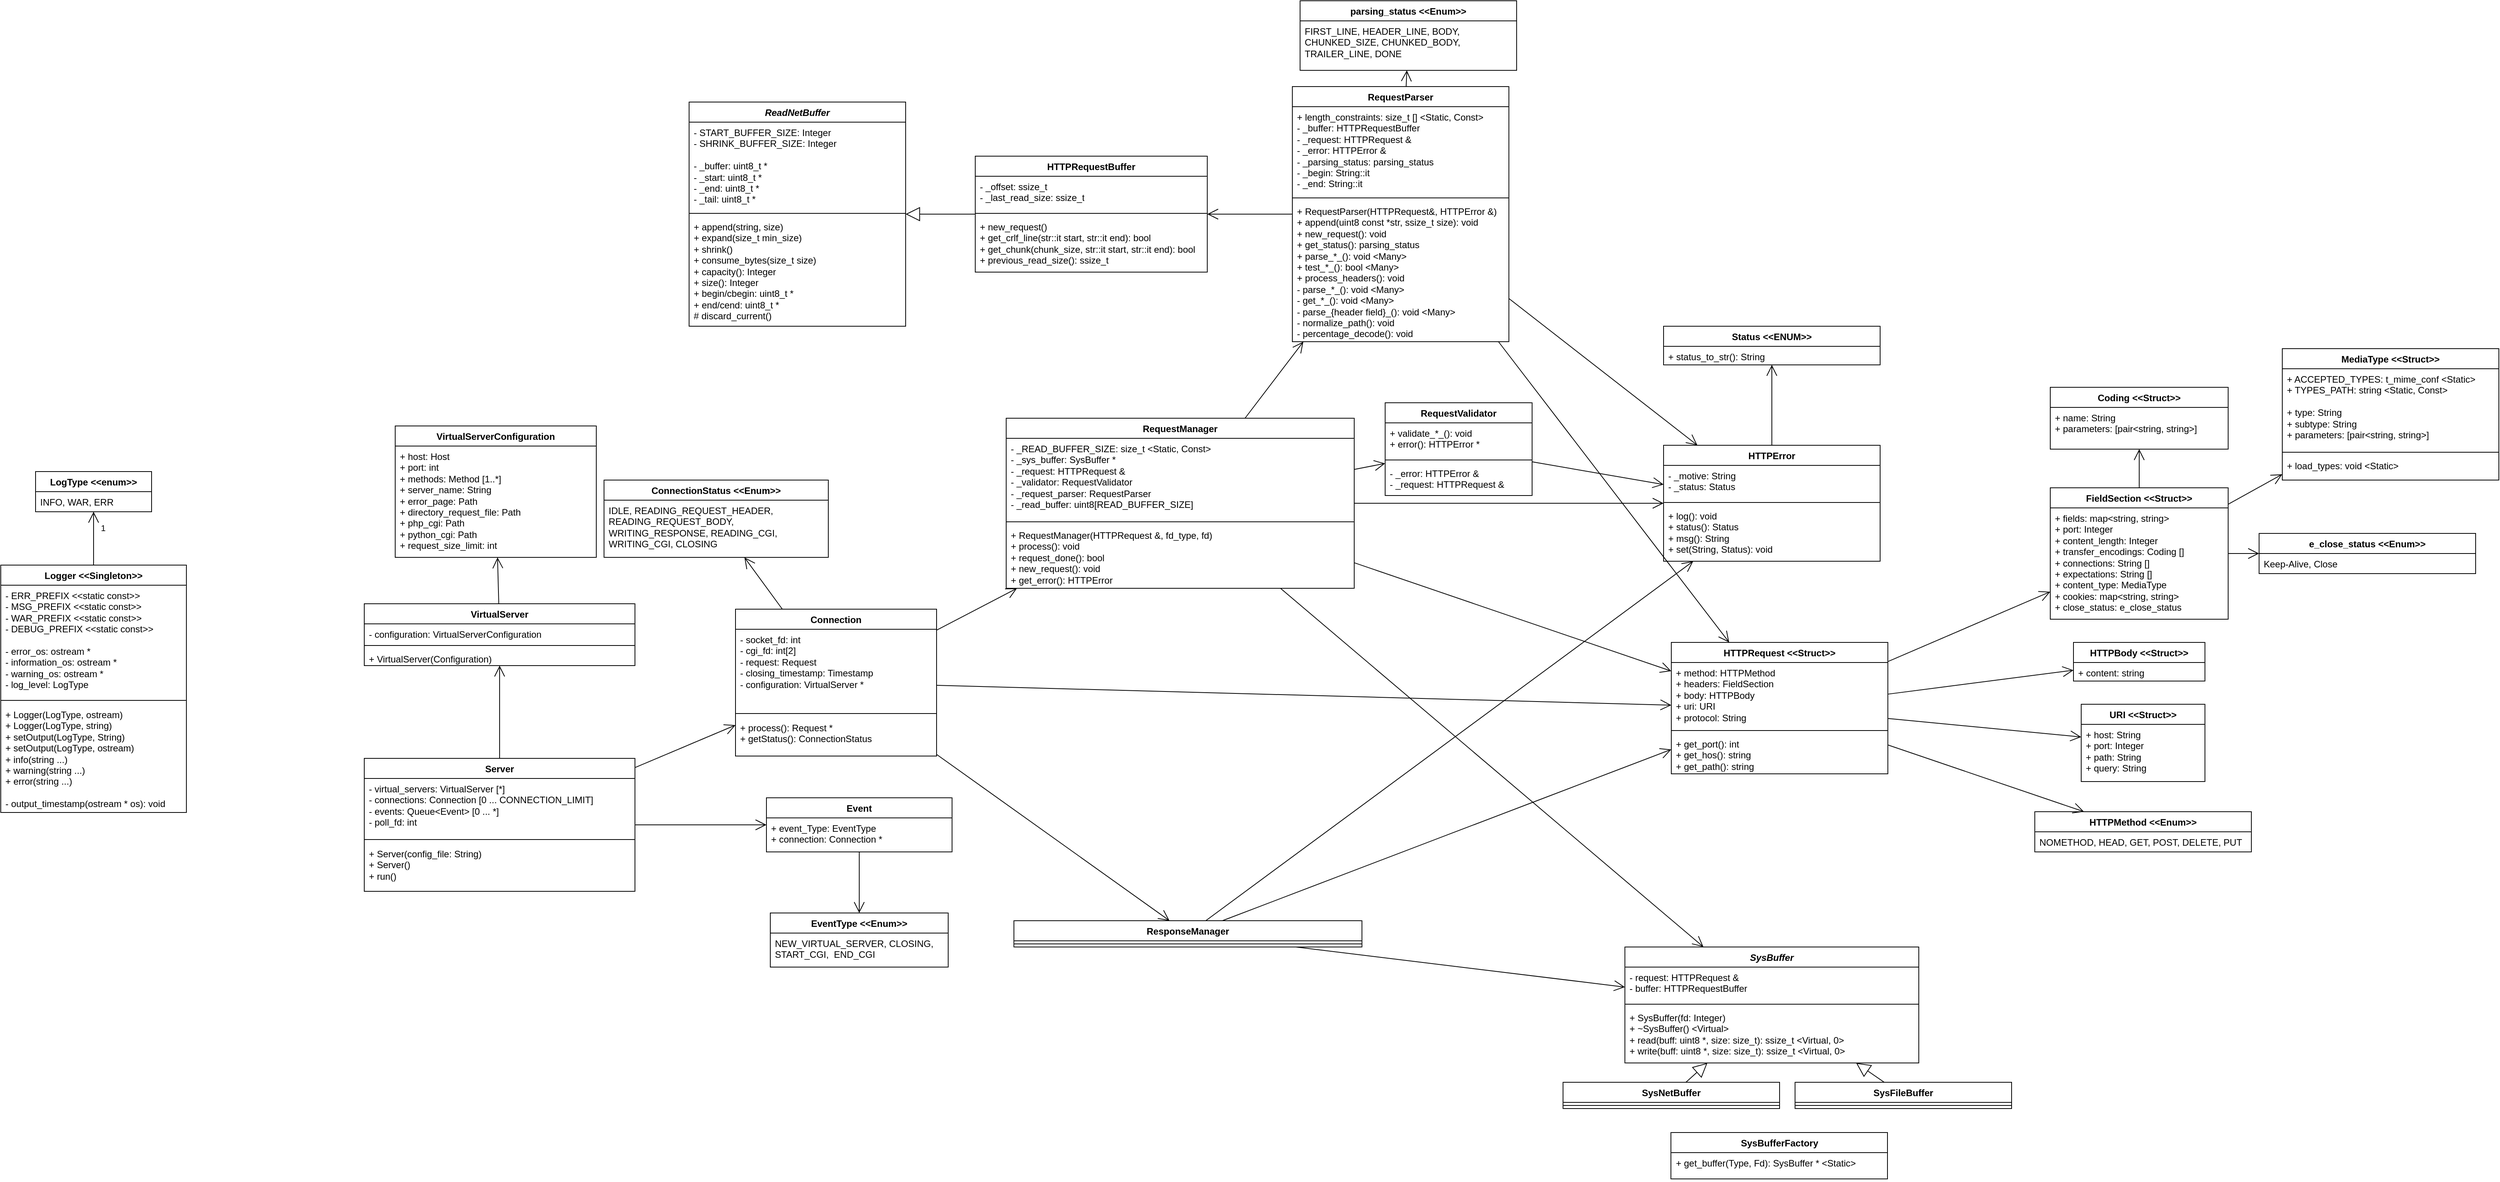 <mxfile version="27.1.4">
  <diagram name="Página-1" id="tk883FMMthcRZrW7SJB8">
    <mxGraphModel dx="3812" dy="3319" grid="1" gridSize="10" guides="1" tooltips="1" connect="1" arrows="1" fold="1" page="1" pageScale="1" pageWidth="827" pageHeight="1169" math="0" shadow="0">
      <root>
        <mxCell id="0" />
        <mxCell id="1" parent="0" />
        <mxCell id="6wgVJU0eq-c5YWtlfM_m-31" value="FieldSection &amp;lt;&amp;lt;Struct&amp;gt;&amp;gt;" style="swimlane;fontStyle=1;align=center;verticalAlign=top;childLayout=stackLayout;horizontal=1;startSize=26;horizontalStack=0;resizeParent=1;resizeParentMax=0;resizeLast=0;collapsible=1;marginBottom=0;whiteSpace=wrap;html=1;flipV=0;flipH=1;" parent="1" vertex="1">
          <mxGeometry x="2840" y="240" width="230" height="170" as="geometry" />
        </mxCell>
        <mxCell id="6wgVJU0eq-c5YWtlfM_m-32" value="&lt;div&gt;+ fields: map&amp;lt;string, string&amp;gt;&lt;/div&gt;&lt;div&gt;+ port: Integer&lt;/div&gt;&lt;div&gt;+ content_length: Integer&lt;/div&gt;&lt;div&gt;+ transfer_encodings: Coding []&lt;/div&gt;&lt;div&gt;+ connections: String []&lt;/div&gt;&lt;div&gt;+ expectations: String []&lt;/div&gt;&lt;div&gt;+ content_type: MediaType&lt;/div&gt;&lt;div&gt;+ cookies: map&amp;lt;string, string&amp;gt;&lt;/div&gt;&lt;div&gt;+ close_status: e_close_status&lt;/div&gt;" style="text;strokeColor=none;fillColor=none;align=left;verticalAlign=top;spacingLeft=4;spacingRight=4;overflow=hidden;rotatable=0;points=[[0,0.5],[1,0.5]];portConstraint=eastwest;whiteSpace=wrap;html=1;" parent="6wgVJU0eq-c5YWtlfM_m-31" vertex="1">
          <mxGeometry y="26" width="230" height="144" as="geometry" />
        </mxCell>
        <mxCell id="1a8JrGUghkv8qu4YOcdz-1" value="HTTPRequest &amp;lt;&amp;lt;Struct&amp;gt;&amp;gt;" style="swimlane;fontStyle=1;align=center;verticalAlign=top;childLayout=stackLayout;horizontal=1;startSize=26;horizontalStack=0;resizeParent=1;resizeParentMax=0;resizeLast=0;collapsible=1;marginBottom=0;whiteSpace=wrap;html=1;flipV=0;flipH=1;" parent="1" vertex="1">
          <mxGeometry x="2350" y="440" width="280" height="170" as="geometry" />
        </mxCell>
        <mxCell id="1a8JrGUghkv8qu4YOcdz-2" value="&lt;div&gt;+ method: HTTPMethod&lt;/div&gt;&lt;div&gt;+ headers: FieldSection&lt;/div&gt;&lt;div&gt;+ body: HTTPBody&lt;/div&gt;&lt;div&gt;+ uri: URI&lt;/div&gt;&lt;div&gt;+ protocol: String&lt;/div&gt;" style="text;strokeColor=none;fillColor=none;align=left;verticalAlign=top;spacingLeft=4;spacingRight=4;overflow=hidden;rotatable=0;points=[[0,0.5],[1,0.5]];portConstraint=eastwest;whiteSpace=wrap;html=1;" parent="1a8JrGUghkv8qu4YOcdz-1" vertex="1">
          <mxGeometry y="26" width="280" height="84" as="geometry" />
        </mxCell>
        <mxCell id="1a8JrGUghkv8qu4YOcdz-3" value="" style="line;strokeWidth=1;fillColor=none;align=left;verticalAlign=middle;spacingTop=-1;spacingLeft=3;spacingRight=3;rotatable=0;labelPosition=right;points=[];portConstraint=eastwest;strokeColor=inherit;" parent="1a8JrGUghkv8qu4YOcdz-1" vertex="1">
          <mxGeometry y="110" width="280" height="8" as="geometry" />
        </mxCell>
        <mxCell id="1a8JrGUghkv8qu4YOcdz-4" value="&lt;div&gt;+ get_port(): int&lt;/div&gt;&lt;div&gt;+ get_hos(): string&lt;/div&gt;&lt;div&gt;+ get_path(): string&lt;/div&gt;" style="text;strokeColor=none;fillColor=none;align=left;verticalAlign=top;spacingLeft=4;spacingRight=4;overflow=hidden;rotatable=0;points=[[0,0.5],[1,0.5]];portConstraint=eastwest;whiteSpace=wrap;html=1;" parent="1a8JrGUghkv8qu4YOcdz-1" vertex="1">
          <mxGeometry y="118" width="280" height="52" as="geometry" />
        </mxCell>
        <mxCell id="1a8JrGUghkv8qu4YOcdz-15" value="HTTPMethod &amp;lt;&amp;lt;Enum&amp;gt;&amp;gt;" style="swimlane;fontStyle=1;align=center;verticalAlign=top;childLayout=stackLayout;horizontal=1;startSize=26;horizontalStack=0;resizeParent=1;resizeParentMax=0;resizeLast=0;collapsible=1;marginBottom=0;whiteSpace=wrap;html=1;flipV=0;flipH=1;" parent="1" vertex="1">
          <mxGeometry x="2820" y="659" width="280" height="52" as="geometry" />
        </mxCell>
        <mxCell id="1a8JrGUghkv8qu4YOcdz-16" value="NOMETHOD, HEAD, GET, POST, DELETE, PUT" style="text;strokeColor=none;fillColor=none;align=left;verticalAlign=top;spacingLeft=4;spacingRight=4;overflow=hidden;rotatable=0;points=[[0,0.5],[1,0.5]];portConstraint=eastwest;whiteSpace=wrap;html=1;" parent="1a8JrGUghkv8qu4YOcdz-15" vertex="1">
          <mxGeometry y="26" width="280" height="26" as="geometry" />
        </mxCell>
        <mxCell id="1a8JrGUghkv8qu4YOcdz-20" value="URI &amp;lt;&amp;lt;Struct&amp;gt;&amp;gt;" style="swimlane;fontStyle=1;align=center;verticalAlign=top;childLayout=stackLayout;horizontal=1;startSize=26;horizontalStack=0;resizeParent=1;resizeParentMax=0;resizeLast=0;collapsible=1;marginBottom=0;whiteSpace=wrap;html=1;flipV=0;flipH=1;" parent="1" vertex="1">
          <mxGeometry x="2880" y="520" width="160" height="100" as="geometry" />
        </mxCell>
        <mxCell id="1a8JrGUghkv8qu4YOcdz-21" value="&lt;div&gt;+ host: String&lt;/div&gt;&lt;div&gt;+ port: Integer&lt;/div&gt;&lt;div&gt;+ path: String&lt;/div&gt;&lt;div&gt;+ query: String&lt;/div&gt;&lt;div&gt;&lt;br&gt;&lt;/div&gt;" style="text;strokeColor=none;fillColor=none;align=left;verticalAlign=top;spacingLeft=4;spacingRight=4;overflow=hidden;rotatable=0;points=[[0,0.5],[1,0.5]];portConstraint=eastwest;whiteSpace=wrap;html=1;" parent="1a8JrGUghkv8qu4YOcdz-20" vertex="1">
          <mxGeometry y="26" width="160" height="74" as="geometry" />
        </mxCell>
        <mxCell id="FcTIGHXHcNx-jRWacmQ_-8" value="HTTPBody &amp;lt;&amp;lt;Struct&amp;gt;&amp;gt;" style="swimlane;fontStyle=1;align=center;verticalAlign=top;childLayout=stackLayout;horizontal=1;startSize=26;horizontalStack=0;resizeParent=1;resizeParentMax=0;resizeLast=0;collapsible=1;marginBottom=0;whiteSpace=wrap;html=1;flipV=0;flipH=1;" parent="1" vertex="1">
          <mxGeometry x="2870" y="440" width="170" height="50" as="geometry" />
        </mxCell>
        <mxCell id="FcTIGHXHcNx-jRWacmQ_-9" value="+ content: string" style="text;strokeColor=none;fillColor=none;align=left;verticalAlign=top;spacingLeft=4;spacingRight=4;overflow=hidden;rotatable=0;points=[[0,0.5],[1,0.5]];portConstraint=eastwest;whiteSpace=wrap;html=1;" parent="FcTIGHXHcNx-jRWacmQ_-8" vertex="1">
          <mxGeometry y="26" width="170" height="24" as="geometry" />
        </mxCell>
        <mxCell id="FlUNBvBTZBMKE0Q8Y5GF-43" value="e_close_status &amp;lt;&amp;lt;Enum&amp;gt;&amp;gt;" style="swimlane;fontStyle=1;align=center;verticalAlign=top;childLayout=stackLayout;horizontal=1;startSize=26;horizontalStack=0;resizeParent=1;resizeParentMax=0;resizeLast=0;collapsible=1;marginBottom=0;whiteSpace=wrap;html=1;flipV=0;flipH=1;" vertex="1" parent="1">
          <mxGeometry x="3110" y="299" width="280" height="52" as="geometry" />
        </mxCell>
        <mxCell id="FlUNBvBTZBMKE0Q8Y5GF-44" value="Keep-Alive, Close" style="text;strokeColor=none;fillColor=none;align=left;verticalAlign=top;spacingLeft=4;spacingRight=4;overflow=hidden;rotatable=0;points=[[0,0.5],[1,0.5]];portConstraint=eastwest;whiteSpace=wrap;html=1;" vertex="1" parent="FlUNBvBTZBMKE0Q8Y5GF-43">
          <mxGeometry y="26" width="280" height="26" as="geometry" />
        </mxCell>
        <mxCell id="FlUNBvBTZBMKE0Q8Y5GF-46" value="Coding &amp;lt;&amp;lt;Struct&amp;gt;&amp;gt;" style="swimlane;fontStyle=1;align=center;verticalAlign=top;childLayout=stackLayout;horizontal=1;startSize=26;horizontalStack=0;resizeParent=1;resizeParentMax=0;resizeLast=0;collapsible=1;marginBottom=0;whiteSpace=wrap;html=1;flipV=0;flipH=1;" vertex="1" parent="1">
          <mxGeometry x="2840" y="110" width="230" height="80" as="geometry" />
        </mxCell>
        <mxCell id="FlUNBvBTZBMKE0Q8Y5GF-47" value="&lt;div&gt;+ name: String&lt;/div&gt;&lt;div&gt;+ parameters: [pair&amp;lt;string, string&amp;gt;]&lt;/div&gt;" style="text;strokeColor=none;fillColor=none;align=left;verticalAlign=top;spacingLeft=4;spacingRight=4;overflow=hidden;rotatable=0;points=[[0,0.5],[1,0.5]];portConstraint=eastwest;whiteSpace=wrap;html=1;" vertex="1" parent="FlUNBvBTZBMKE0Q8Y5GF-46">
          <mxGeometry y="26" width="230" height="54" as="geometry" />
        </mxCell>
        <mxCell id="6wgVJU0eq-c5YWtlfM_m-1" value="Logger &amp;lt;&amp;lt;Singleton&amp;gt;&amp;gt;&lt;div&gt;&amp;nbsp;&lt;/div&gt;" style="swimlane;fontStyle=1;align=center;verticalAlign=top;childLayout=stackLayout;horizontal=1;startSize=26;horizontalStack=0;resizeParent=1;resizeParentMax=0;resizeLast=0;collapsible=1;marginBottom=0;whiteSpace=wrap;html=1;" parent="1" vertex="1">
          <mxGeometry x="190" y="340" width="240" height="320" as="geometry" />
        </mxCell>
        <mxCell id="6wgVJU0eq-c5YWtlfM_m-2" value="&lt;div&gt;- ERR_PREFIX &amp;lt;&amp;lt;static const&amp;gt;&amp;gt;&lt;/div&gt;&lt;div&gt;- MSG_PREFIX &amp;lt;&amp;lt;static const&amp;gt;&amp;gt;&lt;/div&gt;&lt;div&gt;- WAR_PREFIX &amp;lt;&amp;lt;static const&amp;gt;&amp;gt;&lt;/div&gt;&lt;div&gt;- DEBUG_PREFIX &amp;lt;&amp;lt;static const&amp;gt;&amp;gt;&lt;/div&gt;&lt;div&gt;&lt;br&gt;&lt;/div&gt;&lt;div&gt;- error_os: ostream *&lt;/div&gt;&lt;div&gt;- information_os: ostream *&lt;/div&gt;&lt;div&gt;-  warning_os: ostream *&lt;/div&gt;&lt;div&gt;- log_level: LogType&lt;/div&gt;" style="text;strokeColor=none;fillColor=none;align=left;verticalAlign=top;spacingLeft=4;spacingRight=4;overflow=hidden;rotatable=0;points=[[0,0.5],[1,0.5]];portConstraint=eastwest;whiteSpace=wrap;html=1;" parent="6wgVJU0eq-c5YWtlfM_m-1" vertex="1">
          <mxGeometry y="26" width="240" height="144" as="geometry" />
        </mxCell>
        <mxCell id="6wgVJU0eq-c5YWtlfM_m-3" value="" style="line;strokeWidth=1;fillColor=none;align=left;verticalAlign=middle;spacingTop=-1;spacingLeft=3;spacingRight=3;rotatable=0;labelPosition=right;points=[];portConstraint=eastwest;strokeColor=inherit;" parent="6wgVJU0eq-c5YWtlfM_m-1" vertex="1">
          <mxGeometry y="170" width="240" height="10" as="geometry" />
        </mxCell>
        <mxCell id="6wgVJU0eq-c5YWtlfM_m-4" value="&lt;div&gt;&lt;span style=&quot;background-color: transparent; color: light-dark(rgb(0, 0, 0), rgb(255, 255, 255));&quot;&gt;+ Logger(LogType, ostream)&lt;/span&gt;&lt;/div&gt;&lt;div&gt;+ Logger(LogType, string)&lt;/div&gt;&lt;div&gt;+ setOutput(LogType, String)&lt;/div&gt;&lt;div&gt;+ setOutput(LogType, ostream)&lt;/div&gt;&lt;div&gt;+ info(string ...)&lt;/div&gt;&lt;div&gt;&lt;div&gt;+ warning(string ...)&lt;/div&gt;&lt;/div&gt;&lt;div&gt;&lt;div&gt;+ error(string ...)&lt;/div&gt;&lt;/div&gt;&lt;div&gt;&lt;br&gt;&lt;/div&gt;&lt;div&gt;- output_timestamp(ostream * os): void&lt;/div&gt;" style="text;strokeColor=none;fillColor=none;align=left;verticalAlign=top;spacingLeft=4;spacingRight=4;overflow=hidden;rotatable=0;points=[[0,0.5],[1,0.5]];portConstraint=eastwest;whiteSpace=wrap;html=1;" parent="6wgVJU0eq-c5YWtlfM_m-1" vertex="1">
          <mxGeometry y="180" width="240" height="140" as="geometry" />
        </mxCell>
        <mxCell id="6wgVJU0eq-c5YWtlfM_m-7" value="LogType &amp;lt;&amp;lt;enum&amp;gt;&amp;gt;" style="swimlane;fontStyle=1;align=center;verticalAlign=top;childLayout=stackLayout;horizontal=1;startSize=26;horizontalStack=0;resizeParent=1;resizeParentMax=0;resizeLast=0;collapsible=1;marginBottom=0;whiteSpace=wrap;html=1;" parent="1" vertex="1">
          <mxGeometry x="235" y="219" width="150" height="52" as="geometry" />
        </mxCell>
        <mxCell id="6wgVJU0eq-c5YWtlfM_m-8" value="INFO, WAR, ERR" style="text;strokeColor=none;fillColor=none;align=left;verticalAlign=top;spacingLeft=4;spacingRight=4;overflow=hidden;rotatable=0;points=[[0,0.5],[1,0.5]];portConstraint=eastwest;whiteSpace=wrap;html=1;" parent="6wgVJU0eq-c5YWtlfM_m-7" vertex="1">
          <mxGeometry y="26" width="150" height="26" as="geometry" />
        </mxCell>
        <mxCell id="6wgVJU0eq-c5YWtlfM_m-13" value="" style="endArrow=open;endFill=1;endSize=12;html=1;rounded=0;" parent="1" source="6wgVJU0eq-c5YWtlfM_m-1" target="6wgVJU0eq-c5YWtlfM_m-7" edge="1">
          <mxGeometry width="160" relative="1" as="geometry">
            <mxPoint x="243" y="350" as="sourcePoint" />
            <mxPoint x="206" y="262" as="targetPoint" />
          </mxGeometry>
        </mxCell>
        <mxCell id="6wgVJU0eq-c5YWtlfM_m-14" value="1" style="edgeLabel;html=1;align=center;verticalAlign=middle;resizable=0;points=[];" parent="6wgVJU0eq-c5YWtlfM_m-13" vertex="1" connectable="0">
          <mxGeometry x="0.416" y="2" relative="1" as="geometry">
            <mxPoint x="14" y="1" as="offset" />
          </mxGeometry>
        </mxCell>
        <mxCell id="6wgVJU0eq-c5YWtlfM_m-15" value="" style="endArrow=open;endFill=1;endSize=12;html=1;rounded=0;" parent="1" source="6wgVJU0eq-c5YWtlfM_m-17" target="I9XYT82SZLcXuWSCUwmC-47" edge="1">
          <mxGeometry width="160" relative="1" as="geometry">
            <mxPoint x="742" y="480" as="sourcePoint" />
            <mxPoint x="839.571" y="274" as="targetPoint" />
          </mxGeometry>
        </mxCell>
        <mxCell id="6wgVJU0eq-c5YWtlfM_m-17" value="VirtualServer" style="swimlane;fontStyle=1;align=center;verticalAlign=top;childLayout=stackLayout;horizontal=1;startSize=26;horizontalStack=0;resizeParent=1;resizeParentMax=0;resizeLast=0;collapsible=1;marginBottom=0;whiteSpace=wrap;html=1;" parent="1" vertex="1">
          <mxGeometry x="660" y="390" width="350" height="80" as="geometry" />
        </mxCell>
        <mxCell id="6wgVJU0eq-c5YWtlfM_m-18" value="&lt;div&gt;- configuration: VirtualServerConfiguration&lt;/div&gt;&lt;div&gt;&lt;br&gt;&lt;/div&gt;" style="text;strokeColor=none;fillColor=none;align=left;verticalAlign=top;spacingLeft=4;spacingRight=4;overflow=hidden;rotatable=0;points=[[0,0.5],[1,0.5]];portConstraint=eastwest;whiteSpace=wrap;html=1;" parent="6wgVJU0eq-c5YWtlfM_m-17" vertex="1">
          <mxGeometry y="26" width="350" height="24" as="geometry" />
        </mxCell>
        <mxCell id="6wgVJU0eq-c5YWtlfM_m-19" value="" style="line;strokeWidth=1;fillColor=none;align=left;verticalAlign=middle;spacingTop=-1;spacingLeft=3;spacingRight=3;rotatable=0;labelPosition=right;points=[];portConstraint=eastwest;strokeColor=inherit;" parent="6wgVJU0eq-c5YWtlfM_m-17" vertex="1">
          <mxGeometry y="50" width="350" height="8" as="geometry" />
        </mxCell>
        <mxCell id="6wgVJU0eq-c5YWtlfM_m-20" value="+ VirtualServer(Configuration)&lt;div&gt;&lt;br&gt;&lt;/div&gt;" style="text;strokeColor=none;fillColor=none;align=left;verticalAlign=top;spacingLeft=4;spacingRight=4;overflow=hidden;rotatable=0;points=[[0,0.5],[1,0.5]];portConstraint=eastwest;whiteSpace=wrap;html=1;" parent="6wgVJU0eq-c5YWtlfM_m-17" vertex="1">
          <mxGeometry y="58" width="350" height="22" as="geometry" />
        </mxCell>
        <mxCell id="I9XYT82SZLcXuWSCUwmC-6" value="Connection" style="swimlane;fontStyle=1;align=center;verticalAlign=top;childLayout=stackLayout;horizontal=1;startSize=26;horizontalStack=0;resizeParent=1;resizeParentMax=0;resizeLast=0;collapsible=1;marginBottom=0;whiteSpace=wrap;html=1;" parent="1" vertex="1">
          <mxGeometry x="1140" y="397" width="260" height="190" as="geometry" />
        </mxCell>
        <mxCell id="I9XYT82SZLcXuWSCUwmC-7" value="- socket_fd: int&lt;div&gt;- cgi_fd: int[2]&lt;br&gt;&lt;div&gt;- request: Request&lt;br&gt;&lt;div&gt;&lt;span style=&quot;background-color: transparent; color: light-dark(rgb(0, 0, 0), rgb(255, 255, 255));&quot;&gt;- closing_timestamp: Timestamp&lt;/span&gt;&lt;/div&gt;&lt;/div&gt;&lt;div&gt;- configuration: VirtualServer *&lt;/div&gt;&lt;/div&gt;" style="text;strokeColor=none;fillColor=none;align=left;verticalAlign=top;spacingLeft=4;spacingRight=4;overflow=hidden;rotatable=0;points=[[0,0.5],[1,0.5]];portConstraint=eastwest;whiteSpace=wrap;html=1;" parent="I9XYT82SZLcXuWSCUwmC-6" vertex="1">
          <mxGeometry y="26" width="260" height="104" as="geometry" />
        </mxCell>
        <mxCell id="I9XYT82SZLcXuWSCUwmC-8" value="" style="line;strokeWidth=1;fillColor=none;align=left;verticalAlign=middle;spacingTop=-1;spacingLeft=3;spacingRight=3;rotatable=0;labelPosition=right;points=[];portConstraint=eastwest;strokeColor=inherit;" parent="I9XYT82SZLcXuWSCUwmC-6" vertex="1">
          <mxGeometry y="130" width="260" height="10" as="geometry" />
        </mxCell>
        <mxCell id="I9XYT82SZLcXuWSCUwmC-9" value="+ process(): Request *&lt;div&gt;+ getStatus(): ConnectionStatus&lt;/div&gt;" style="text;strokeColor=none;fillColor=none;align=left;verticalAlign=top;spacingLeft=4;spacingRight=4;overflow=hidden;rotatable=0;points=[[0,0.5],[1,0.5]];portConstraint=eastwest;whiteSpace=wrap;html=1;" parent="I9XYT82SZLcXuWSCUwmC-6" vertex="1">
          <mxGeometry y="140" width="260" height="50" as="geometry" />
        </mxCell>
        <mxCell id="I9XYT82SZLcXuWSCUwmC-10" value="ConnectionStatus &amp;lt;&amp;lt;Enum&amp;gt;&amp;gt;" style="swimlane;fontStyle=1;align=center;verticalAlign=top;childLayout=stackLayout;horizontal=1;startSize=26;horizontalStack=0;resizeParent=1;resizeParentMax=0;resizeLast=0;collapsible=1;marginBottom=0;whiteSpace=wrap;html=1;" parent="1" vertex="1">
          <mxGeometry x="970" y="230" width="290" height="100" as="geometry" />
        </mxCell>
        <mxCell id="I9XYT82SZLcXuWSCUwmC-11" value="IDLE, READING_REQUEST_HEADER, READING_REQUEST_BODY,&amp;nbsp; WRITING_RESPONSE, READING_CGI, WRITING_CGI, CLOSING" style="text;strokeColor=none;fillColor=none;align=left;verticalAlign=top;spacingLeft=4;spacingRight=4;overflow=hidden;rotatable=0;points=[[0,0.5],[1,0.5]];portConstraint=eastwest;whiteSpace=wrap;html=1;" parent="I9XYT82SZLcXuWSCUwmC-10" vertex="1">
          <mxGeometry y="26" width="290" height="74" as="geometry" />
        </mxCell>
        <mxCell id="I9XYT82SZLcXuWSCUwmC-14" value="" style="endArrow=open;endFill=1;endSize=12;html=1;rounded=0;" parent="1" source="I9XYT82SZLcXuWSCUwmC-6" target="I9XYT82SZLcXuWSCUwmC-10" edge="1">
          <mxGeometry width="160" relative="1" as="geometry">
            <mxPoint x="889" y="382" as="sourcePoint" />
            <mxPoint x="930" y="180" as="targetPoint" />
          </mxGeometry>
        </mxCell>
        <mxCell id="I9XYT82SZLcXuWSCUwmC-15" value="" style="endArrow=open;endFill=1;endSize=12;html=1;rounded=0;" parent="1" source="I9XYT82SZLcXuWSCUwmC-40" target="I9XYT82SZLcXuWSCUwmC-6" edge="1">
          <mxGeometry width="160" relative="1" as="geometry">
            <mxPoint x="870" y="412" as="sourcePoint" />
            <mxPoint x="911" y="210" as="targetPoint" />
          </mxGeometry>
        </mxCell>
        <mxCell id="I9XYT82SZLcXuWSCUwmC-18" value="Event" style="swimlane;fontStyle=1;align=center;verticalAlign=top;childLayout=stackLayout;horizontal=1;startSize=26;horizontalStack=0;resizeParent=1;resizeParentMax=0;resizeLast=0;collapsible=1;marginBottom=0;whiteSpace=wrap;html=1;" parent="1" vertex="1">
          <mxGeometry x="1180" y="641" width="240" height="70" as="geometry" />
        </mxCell>
        <mxCell id="I9XYT82SZLcXuWSCUwmC-19" value="+ event_Type: EventType&lt;div&gt;&lt;span style=&quot;background-color: transparent; color: light-dark(rgb(0, 0, 0), rgb(255, 255, 255));&quot;&gt;+ connection: Connection *&lt;/span&gt;&lt;/div&gt;&lt;div&gt;&lt;br&gt;&lt;/div&gt;" style="text;strokeColor=none;fillColor=none;align=left;verticalAlign=top;spacingLeft=4;spacingRight=4;overflow=hidden;rotatable=0;points=[[0,0.5],[1,0.5]];portConstraint=eastwest;whiteSpace=wrap;html=1;" parent="I9XYT82SZLcXuWSCUwmC-18" vertex="1">
          <mxGeometry y="26" width="240" height="44" as="geometry" />
        </mxCell>
        <mxCell id="I9XYT82SZLcXuWSCUwmC-22" value="EventType &amp;lt;&amp;lt;Enum&amp;gt;&amp;gt;" style="swimlane;fontStyle=1;align=center;verticalAlign=top;childLayout=stackLayout;horizontal=1;startSize=26;horizontalStack=0;resizeParent=1;resizeParentMax=0;resizeLast=0;collapsible=1;marginBottom=0;whiteSpace=wrap;html=1;" parent="1" vertex="1">
          <mxGeometry x="1185" y="790" width="230" height="70" as="geometry" />
        </mxCell>
        <mxCell id="I9XYT82SZLcXuWSCUwmC-23" value="NEW_VIRTUAL_SERVER, CLOSING, START_CGI,&amp;nbsp; END_CGI" style="text;strokeColor=none;fillColor=none;align=left;verticalAlign=top;spacingLeft=4;spacingRight=4;overflow=hidden;rotatable=0;points=[[0,0.5],[1,0.5]];portConstraint=eastwest;whiteSpace=wrap;html=1;" parent="I9XYT82SZLcXuWSCUwmC-22" vertex="1">
          <mxGeometry y="26" width="230" height="44" as="geometry" />
        </mxCell>
        <mxCell id="I9XYT82SZLcXuWSCUwmC-27" value="" style="endArrow=open;endFill=1;endSize=12;html=1;rounded=0;" parent="1" source="I9XYT82SZLcXuWSCUwmC-40" target="I9XYT82SZLcXuWSCUwmC-18" edge="1">
          <mxGeometry width="160" relative="1" as="geometry">
            <mxPoint x="936" y="400" as="sourcePoint" />
            <mxPoint x="1046" y="316" as="targetPoint" />
          </mxGeometry>
        </mxCell>
        <mxCell id="I9XYT82SZLcXuWSCUwmC-28" value="" style="endArrow=open;endFill=1;endSize=12;html=1;rounded=0;" parent="1" source="I9XYT82SZLcXuWSCUwmC-18" target="I9XYT82SZLcXuWSCUwmC-22" edge="1">
          <mxGeometry width="160" relative="1" as="geometry">
            <mxPoint x="1190" y="660" as="sourcePoint" />
            <mxPoint x="1260" y="670" as="targetPoint" />
          </mxGeometry>
        </mxCell>
        <mxCell id="I9XYT82SZLcXuWSCUwmC-40" value="Server" style="swimlane;fontStyle=1;align=center;verticalAlign=top;childLayout=stackLayout;horizontal=1;startSize=26;horizontalStack=0;resizeParent=1;resizeParentMax=0;resizeLast=0;collapsible=1;marginBottom=0;whiteSpace=wrap;html=1;" parent="1" vertex="1">
          <mxGeometry x="660" y="590" width="350" height="172" as="geometry" />
        </mxCell>
        <mxCell id="I9XYT82SZLcXuWSCUwmC-41" value="- virtual_servers: VirtualServer [*]&lt;div&gt;- connections: Connection [0 ... CONNECTION_LIMIT]&lt;/div&gt;&lt;div&gt;&lt;div&gt;&lt;div&gt;&lt;span style=&quot;background-color: transparent; color: light-dark(rgb(0, 0, 0), rgb(255, 255, 255));&quot;&gt;- events: Queue&amp;lt;Event&amp;gt; [0 ... *]&lt;/span&gt;&lt;/div&gt;&lt;/div&gt;&lt;div&gt;&lt;span style=&quot;background-color: transparent; color: light-dark(rgb(0, 0, 0), rgb(255, 255, 255));&quot;&gt;- poll_fd: int&lt;/span&gt;&lt;/div&gt;&lt;/div&gt;" style="text;strokeColor=none;fillColor=none;align=left;verticalAlign=top;spacingLeft=4;spacingRight=4;overflow=hidden;rotatable=0;points=[[0,0.5],[1,0.5]];portConstraint=eastwest;whiteSpace=wrap;html=1;" parent="I9XYT82SZLcXuWSCUwmC-40" vertex="1">
          <mxGeometry y="26" width="350" height="74" as="geometry" />
        </mxCell>
        <mxCell id="I9XYT82SZLcXuWSCUwmC-42" value="" style="line;strokeWidth=1;fillColor=none;align=left;verticalAlign=middle;spacingTop=-1;spacingLeft=3;spacingRight=3;rotatable=0;labelPosition=right;points=[];portConstraint=eastwest;strokeColor=inherit;" parent="I9XYT82SZLcXuWSCUwmC-40" vertex="1">
          <mxGeometry y="100" width="350" height="10" as="geometry" />
        </mxCell>
        <mxCell id="I9XYT82SZLcXuWSCUwmC-43" value="+ Server(config_file: String)&lt;div&gt;&lt;div&gt;+ Server()&lt;/div&gt;&lt;/div&gt;&lt;div&gt;+ run()&lt;/div&gt;" style="text;strokeColor=none;fillColor=none;align=left;verticalAlign=top;spacingLeft=4;spacingRight=4;overflow=hidden;rotatable=0;points=[[0,0.5],[1,0.5]];portConstraint=eastwest;whiteSpace=wrap;html=1;" parent="I9XYT82SZLcXuWSCUwmC-40" vertex="1">
          <mxGeometry y="110" width="350" height="62" as="geometry" />
        </mxCell>
        <mxCell id="I9XYT82SZLcXuWSCUwmC-44" value="" style="endArrow=open;endFill=1;endSize=12;html=1;rounded=0;" parent="1" source="I9XYT82SZLcXuWSCUwmC-40" target="6wgVJU0eq-c5YWtlfM_m-17" edge="1">
          <mxGeometry width="160" relative="1" as="geometry">
            <mxPoint x="942" y="400" as="sourcePoint" />
            <mxPoint x="1053" y="326" as="targetPoint" />
          </mxGeometry>
        </mxCell>
        <mxCell id="I9XYT82SZLcXuWSCUwmC-47" value="VirtualServerConfiguration" style="swimlane;fontStyle=1;align=center;verticalAlign=top;childLayout=stackLayout;horizontal=1;startSize=26;horizontalStack=0;resizeParent=1;resizeParentMax=0;resizeLast=0;collapsible=1;marginBottom=0;whiteSpace=wrap;html=1;" parent="1" vertex="1">
          <mxGeometry x="700" y="160" width="260" height="170" as="geometry" />
        </mxCell>
        <mxCell id="I9XYT82SZLcXuWSCUwmC-48" value="+ host: Host&lt;div&gt;+ port: int&lt;br&gt;&lt;div&gt;+ methods: Method [1..*]&lt;/div&gt;&lt;div&gt;+ server_name: String&lt;/div&gt;&lt;/div&gt;&lt;div&gt;+ error_page: Path&lt;/div&gt;&lt;div&gt;+ directory_request_file: Path&lt;/div&gt;&lt;div&gt;+ php_cgi: Path&lt;/div&gt;&lt;div&gt;+ python_cgi: Path&lt;/div&gt;&lt;div&gt;+ request_size_limit: int&lt;/div&gt;" style="text;strokeColor=none;fillColor=none;align=left;verticalAlign=top;spacingLeft=4;spacingRight=4;overflow=hidden;rotatable=0;points=[[0,0.5],[1,0.5]];portConstraint=eastwest;whiteSpace=wrap;html=1;" parent="I9XYT82SZLcXuWSCUwmC-47" vertex="1">
          <mxGeometry y="26" width="260" height="144" as="geometry" />
        </mxCell>
        <mxCell id="1a8JrGUghkv8qu4YOcdz-9" value="" style="endArrow=open;endFill=1;endSize=12;html=1;rounded=0;" parent="1" source="1a8JrGUghkv8qu4YOcdz-1" target="6wgVJU0eq-c5YWtlfM_m-31" edge="1">
          <mxGeometry width="160" relative="1" as="geometry">
            <mxPoint x="2919.5" y="-157" as="sourcePoint" />
            <mxPoint x="2919.5" y="-264" as="targetPoint" />
          </mxGeometry>
        </mxCell>
        <mxCell id="1a8JrGUghkv8qu4YOcdz-19" value="" style="endArrow=open;endFill=1;endSize=12;html=1;rounded=0;" parent="1" source="1a8JrGUghkv8qu4YOcdz-1" target="1a8JrGUghkv8qu4YOcdz-15" edge="1">
          <mxGeometry width="160" relative="1" as="geometry">
            <mxPoint x="2439.748" y="-424" as="sourcePoint" />
            <mxPoint x="2439.748" y="-474" as="targetPoint" />
          </mxGeometry>
        </mxCell>
        <mxCell id="1a8JrGUghkv8qu4YOcdz-24" value="" style="endArrow=open;endFill=1;endSize=12;html=1;rounded=0;" parent="1" source="1a8JrGUghkv8qu4YOcdz-1" target="1a8JrGUghkv8qu4YOcdz-20" edge="1">
          <mxGeometry width="160" relative="1" as="geometry">
            <mxPoint x="1553" y="-206" as="sourcePoint" />
            <mxPoint x="1400" y="-344" as="targetPoint" />
          </mxGeometry>
        </mxCell>
        <mxCell id="1a8JrGUghkv8qu4YOcdz-25" value="RequestParser" style="swimlane;fontStyle=1;align=center;verticalAlign=top;childLayout=stackLayout;horizontal=1;startSize=26;horizontalStack=0;resizeParent=1;resizeParentMax=0;resizeLast=0;collapsible=1;marginBottom=0;whiteSpace=wrap;html=1;" parent="1" vertex="1">
          <mxGeometry x="1860" y="-279" width="280" height="330" as="geometry" />
        </mxCell>
        <mxCell id="1a8JrGUghkv8qu4YOcdz-26" value="&lt;div&gt;+ length_constraints: size_t [] &amp;lt;Static, Const&amp;gt;&lt;/div&gt;&lt;div&gt;- _buffer: HTTPRequestBuffer&lt;/div&gt;&lt;div&gt;- _request: HTTPRequest &amp;amp;&lt;/div&gt;&lt;div&gt;- _error: HTTPError &amp;amp;&lt;/div&gt;&lt;div&gt;- _parsing_status: parsing_status&lt;/div&gt;&lt;div&gt;- _begin: String::it&lt;/div&gt;&lt;div&gt;- _end: String::it&lt;/div&gt;" style="text;strokeColor=none;fillColor=none;align=left;verticalAlign=top;spacingLeft=4;spacingRight=4;overflow=hidden;rotatable=0;points=[[0,0.5],[1,0.5]];portConstraint=eastwest;whiteSpace=wrap;html=1;" parent="1a8JrGUghkv8qu4YOcdz-25" vertex="1">
          <mxGeometry y="26" width="280" height="114" as="geometry" />
        </mxCell>
        <mxCell id="1a8JrGUghkv8qu4YOcdz-27" value="" style="line;strokeWidth=1;fillColor=none;align=left;verticalAlign=middle;spacingTop=-1;spacingLeft=3;spacingRight=3;rotatable=0;labelPosition=right;points=[];portConstraint=eastwest;strokeColor=inherit;" parent="1a8JrGUghkv8qu4YOcdz-25" vertex="1">
          <mxGeometry y="140" width="280" height="8" as="geometry" />
        </mxCell>
        <mxCell id="1a8JrGUghkv8qu4YOcdz-28" value="&lt;div&gt;+ RequestParser(HTTPRequest&amp;amp;, HTTPError &amp;amp;)&lt;/div&gt;&lt;div&gt;+ append(uint8 const *str, ssize_t size): void&lt;/div&gt;&lt;div&gt;+ new_request(): void&lt;/div&gt;&lt;div&gt;+ get_status(): parsing_status&lt;/div&gt;&lt;div&gt;+ parse_*_(): void &amp;lt;Many&amp;gt;&lt;/div&gt;&lt;div&gt;+ test_*_(): bool &amp;lt;Many&amp;gt;&lt;/div&gt;&lt;div&gt;+ process_headers(): void&lt;/div&gt;&lt;div&gt;- parse_*_(): void &amp;lt;Many&amp;gt;&amp;nbsp;&lt;/div&gt;&lt;div&gt;- get_*_(): void &amp;lt;Many&amp;gt;&lt;/div&gt;&lt;div&gt;- parse_{header field}_(): void &amp;lt;Many&amp;gt;&lt;/div&gt;&lt;div&gt;- normalize_path(): void&lt;/div&gt;&lt;div&gt;- percentage_decode(): void&lt;/div&gt;&lt;div&gt;&lt;br&gt;&lt;/div&gt;" style="text;strokeColor=none;fillColor=none;align=left;verticalAlign=top;spacingLeft=4;spacingRight=4;overflow=hidden;rotatable=0;points=[[0,0.5],[1,0.5]];portConstraint=eastwest;whiteSpace=wrap;html=1;" parent="1a8JrGUghkv8qu4YOcdz-25" vertex="1">
          <mxGeometry y="148" width="280" height="182" as="geometry" />
        </mxCell>
        <mxCell id="1a8JrGUghkv8qu4YOcdz-29" value="" style="endArrow=open;endFill=1;endSize=12;html=1;rounded=0;" parent="1" source="1a8JrGUghkv8qu4YOcdz-25" target="1a8JrGUghkv8qu4YOcdz-1" edge="1">
          <mxGeometry width="160" relative="1" as="geometry">
            <mxPoint x="1869.996" y="-40" as="sourcePoint" />
            <mxPoint x="1957.7" y="-200" as="targetPoint" />
          </mxGeometry>
        </mxCell>
        <mxCell id="1a8JrGUghkv8qu4YOcdz-32" value="&lt;i&gt;ReadNetBuffer&lt;/i&gt;&lt;div&gt;&lt;br&gt;&lt;/div&gt;" style="swimlane;fontStyle=1;align=center;verticalAlign=top;childLayout=stackLayout;horizontal=1;startSize=26;horizontalStack=0;resizeParent=1;resizeParentMax=0;resizeLast=0;collapsible=1;marginBottom=0;whiteSpace=wrap;html=1;" parent="1" vertex="1">
          <mxGeometry x="1080" y="-259" width="280" height="290" as="geometry" />
        </mxCell>
        <mxCell id="1a8JrGUghkv8qu4YOcdz-33" value="&lt;div&gt;- START_BUFFER_SIZE: Integer&lt;/div&gt;&lt;div&gt;- SHRINK_BUFFER_SIZE: Integer&lt;/div&gt;&lt;div&gt;&lt;span style=&quot;background-color: transparent; color: light-dark(rgb(0, 0, 0), rgb(255, 255, 255));&quot;&gt;&lt;br&gt;&lt;/span&gt;&lt;/div&gt;&lt;div&gt;&lt;span style=&quot;background-color: transparent; color: light-dark(rgb(0, 0, 0), rgb(255, 255, 255));&quot;&gt;- _buffer: uint8_t *&lt;/span&gt;&lt;/div&gt;&lt;div&gt;&lt;span style=&quot;background-color: transparent; color: light-dark(rgb(0, 0, 0), rgb(255, 255, 255));&quot;&gt;- _start: uint8_t *&lt;/span&gt;&lt;/div&gt;&lt;div&gt;&lt;span style=&quot;background-color: transparent; color: light-dark(rgb(0, 0, 0), rgb(255, 255, 255));&quot;&gt;- _end: uint8_t *&lt;/span&gt;&lt;/div&gt;&lt;div&gt;&lt;span style=&quot;background-color: transparent; color: light-dark(rgb(0, 0, 0), rgb(255, 255, 255));&quot;&gt;- _tail: uint8_t *&lt;/span&gt;&lt;/div&gt;" style="text;strokeColor=none;fillColor=none;align=left;verticalAlign=top;spacingLeft=4;spacingRight=4;overflow=hidden;rotatable=0;points=[[0,0.5],[1,0.5]];portConstraint=eastwest;whiteSpace=wrap;html=1;" parent="1a8JrGUghkv8qu4YOcdz-32" vertex="1">
          <mxGeometry y="26" width="280" height="114" as="geometry" />
        </mxCell>
        <mxCell id="1a8JrGUghkv8qu4YOcdz-34" value="" style="line;strokeWidth=1;fillColor=none;align=left;verticalAlign=middle;spacingTop=-1;spacingLeft=3;spacingRight=3;rotatable=0;labelPosition=right;points=[];portConstraint=eastwest;strokeColor=inherit;" parent="1a8JrGUghkv8qu4YOcdz-32" vertex="1">
          <mxGeometry y="140" width="280" height="8" as="geometry" />
        </mxCell>
        <mxCell id="1a8JrGUghkv8qu4YOcdz-35" value="&lt;div&gt;+ append(string, size)&lt;/div&gt;&lt;div&gt;+ expand(size_t min_size)&lt;/div&gt;&lt;div&gt;+ shrink()&lt;/div&gt;&lt;div&gt;+ consume_bytes(size_t size)&lt;/div&gt;&lt;div&gt;+ capacity(): Integer&lt;/div&gt;&lt;div&gt;+ size(): Integer&lt;/div&gt;&lt;div&gt;+ begin/cbegin: uint8_t *&lt;/div&gt;&lt;div&gt;+ end/cend: uint8_t *&lt;/div&gt;&lt;div&gt;# discard_current()&lt;/div&gt;&lt;div&gt;&lt;br&gt;&lt;/div&gt;" style="text;strokeColor=none;fillColor=none;align=left;verticalAlign=top;spacingLeft=4;spacingRight=4;overflow=hidden;rotatable=0;points=[[0,0.5],[1,0.5]];portConstraint=eastwest;whiteSpace=wrap;html=1;" parent="1a8JrGUghkv8qu4YOcdz-32" vertex="1">
          <mxGeometry y="148" width="280" height="142" as="geometry" />
        </mxCell>
        <mxCell id="1a8JrGUghkv8qu4YOcdz-36" value="" style="endArrow=open;endFill=1;endSize=12;html=1;rounded=0;" parent="1" source="1a8JrGUghkv8qu4YOcdz-25" target="MRHkmh8299stdfIDuQO7-5" edge="1">
          <mxGeometry width="160" relative="1" as="geometry">
            <mxPoint x="2106" y="84" as="sourcePoint" />
            <mxPoint x="1970" y="-110" as="targetPoint" />
          </mxGeometry>
        </mxCell>
        <mxCell id="MRHkmh8299stdfIDuQO7-5" value="&lt;div&gt;HTTPRequestBuffer&lt;/div&gt;&lt;div&gt;&lt;br&gt;&lt;/div&gt;" style="swimlane;fontStyle=1;align=center;verticalAlign=top;childLayout=stackLayout;horizontal=1;startSize=26;horizontalStack=0;resizeParent=1;resizeParentMax=0;resizeLast=0;collapsible=1;marginBottom=0;whiteSpace=wrap;html=1;" parent="1" vertex="1">
          <mxGeometry x="1450" y="-189" width="300" height="150" as="geometry" />
        </mxCell>
        <mxCell id="MRHkmh8299stdfIDuQO7-6" value="&lt;div&gt;- _offset: ssize_t&lt;/div&gt;&lt;div&gt;- _last_read_size: ssize_t&lt;/div&gt;&lt;div&gt;&lt;br&gt;&lt;/div&gt;" style="text;strokeColor=none;fillColor=none;align=left;verticalAlign=top;spacingLeft=4;spacingRight=4;overflow=hidden;rotatable=0;points=[[0,0.5],[1,0.5]];portConstraint=eastwest;whiteSpace=wrap;html=1;" parent="MRHkmh8299stdfIDuQO7-5" vertex="1">
          <mxGeometry y="26" width="300" height="44" as="geometry" />
        </mxCell>
        <mxCell id="MRHkmh8299stdfIDuQO7-7" value="" style="line;strokeWidth=1;fillColor=none;align=left;verticalAlign=middle;spacingTop=-1;spacingLeft=3;spacingRight=3;rotatable=0;labelPosition=right;points=[];portConstraint=eastwest;strokeColor=inherit;" parent="MRHkmh8299stdfIDuQO7-5" vertex="1">
          <mxGeometry y="70" width="300" height="8" as="geometry" />
        </mxCell>
        <mxCell id="MRHkmh8299stdfIDuQO7-8" value="&lt;div&gt;+ new_request()&lt;/div&gt;&lt;div&gt;+ get_crlf_line(str::it start, str::it end): bool&lt;/div&gt;&lt;div&gt;+ get_chunk(chunk_size, str::it start, str::it end): bool&lt;/div&gt;&lt;div&gt;+ previous_read_size(): ssize_t&lt;/div&gt;" style="text;strokeColor=none;fillColor=none;align=left;verticalAlign=top;spacingLeft=4;spacingRight=4;overflow=hidden;rotatable=0;points=[[0,0.5],[1,0.5]];portConstraint=eastwest;whiteSpace=wrap;html=1;" parent="MRHkmh8299stdfIDuQO7-5" vertex="1">
          <mxGeometry y="78" width="300" height="72" as="geometry" />
        </mxCell>
        <mxCell id="MRHkmh8299stdfIDuQO7-10" value="" style="endArrow=block;endSize=16;endFill=0;html=1;rounded=0;" parent="1" source="MRHkmh8299stdfIDuQO7-5" target="1a8JrGUghkv8qu4YOcdz-32" edge="1">
          <mxGeometry width="160" relative="1" as="geometry">
            <mxPoint x="2230" y="-60" as="sourcePoint" />
            <mxPoint x="2478" y="-250" as="targetPoint" />
          </mxGeometry>
        </mxCell>
        <mxCell id="FcTIGHXHcNx-jRWacmQ_-13" value="" style="endArrow=open;endFill=1;endSize=12;html=1;rounded=0;" parent="1" source="1a8JrGUghkv8qu4YOcdz-1" target="FcTIGHXHcNx-jRWacmQ_-8" edge="1">
          <mxGeometry width="160" relative="1" as="geometry">
            <mxPoint x="2988.591" y="-250" as="sourcePoint" />
            <mxPoint x="2941.591" y="-290" as="targetPoint" />
          </mxGeometry>
        </mxCell>
        <mxCell id="FlUNBvBTZBMKE0Q8Y5GF-1" value="&lt;div&gt;RequestValidator&lt;/div&gt;&lt;div&gt;&lt;br&gt;&lt;/div&gt;" style="swimlane;fontStyle=1;align=center;verticalAlign=top;childLayout=stackLayout;horizontal=1;startSize=26;horizontalStack=0;resizeParent=1;resizeParentMax=0;resizeLast=0;collapsible=1;marginBottom=0;whiteSpace=wrap;html=1;" vertex="1" parent="1">
          <mxGeometry x="1980" y="130" width="190" height="120" as="geometry" />
        </mxCell>
        <mxCell id="FlUNBvBTZBMKE0Q8Y5GF-2" value="&lt;div&gt;+ validate_*_(): void&lt;/div&gt;&lt;div&gt;+ error(): HTTPError *&lt;/div&gt;" style="text;strokeColor=none;fillColor=none;align=left;verticalAlign=top;spacingLeft=4;spacingRight=4;overflow=hidden;rotatable=0;points=[[0,0.5],[1,0.5]];portConstraint=eastwest;whiteSpace=wrap;html=1;" vertex="1" parent="FlUNBvBTZBMKE0Q8Y5GF-1">
          <mxGeometry y="26" width="190" height="44" as="geometry" />
        </mxCell>
        <mxCell id="FlUNBvBTZBMKE0Q8Y5GF-3" value="" style="line;strokeWidth=1;fillColor=none;align=left;verticalAlign=middle;spacingTop=-1;spacingLeft=3;spacingRight=3;rotatable=0;labelPosition=right;points=[];portConstraint=eastwest;strokeColor=inherit;" vertex="1" parent="FlUNBvBTZBMKE0Q8Y5GF-1">
          <mxGeometry y="70" width="190" height="8" as="geometry" />
        </mxCell>
        <mxCell id="FlUNBvBTZBMKE0Q8Y5GF-4" value="&lt;div&gt;- _error: HTTPError &amp;amp;&lt;/div&gt;&lt;div&gt;- _request: HTTPRequest &amp;amp;&lt;/div&gt;" style="text;strokeColor=none;fillColor=none;align=left;verticalAlign=top;spacingLeft=4;spacingRight=4;overflow=hidden;rotatable=0;points=[[0,0.5],[1,0.5]];portConstraint=eastwest;whiteSpace=wrap;html=1;" vertex="1" parent="FlUNBvBTZBMKE0Q8Y5GF-1">
          <mxGeometry y="78" width="190" height="42" as="geometry" />
        </mxCell>
        <mxCell id="FlUNBvBTZBMKE0Q8Y5GF-17" value="&lt;div&gt;SysFileBuffer&lt;/div&gt;" style="swimlane;fontStyle=1;align=center;verticalAlign=top;childLayout=stackLayout;horizontal=1;startSize=26;horizontalStack=0;resizeParent=1;resizeParentMax=0;resizeLast=0;collapsible=1;marginBottom=0;whiteSpace=wrap;html=1;" vertex="1" parent="1">
          <mxGeometry x="2510" y="1009" width="280" height="34" as="geometry" />
        </mxCell>
        <mxCell id="FlUNBvBTZBMKE0Q8Y5GF-19" value="" style="line;strokeWidth=1;fillColor=none;align=left;verticalAlign=middle;spacingTop=-1;spacingLeft=3;spacingRight=3;rotatable=0;labelPosition=right;points=[];portConstraint=eastwest;strokeColor=inherit;" vertex="1" parent="FlUNBvBTZBMKE0Q8Y5GF-17">
          <mxGeometry y="26" width="280" height="8" as="geometry" />
        </mxCell>
        <mxCell id="FlUNBvBTZBMKE0Q8Y5GF-25" value="SysNetBuffer" style="swimlane;fontStyle=1;align=center;verticalAlign=top;childLayout=stackLayout;horizontal=1;startSize=26;horizontalStack=0;resizeParent=1;resizeParentMax=0;resizeLast=0;collapsible=1;marginBottom=0;whiteSpace=wrap;html=1;" vertex="1" parent="1">
          <mxGeometry x="2210" y="1009" width="280" height="34" as="geometry" />
        </mxCell>
        <mxCell id="FlUNBvBTZBMKE0Q8Y5GF-27" value="" style="line;strokeWidth=1;fillColor=none;align=left;verticalAlign=middle;spacingTop=-1;spacingLeft=3;spacingRight=3;rotatable=0;labelPosition=right;points=[];portConstraint=eastwest;strokeColor=inherit;" vertex="1" parent="FlUNBvBTZBMKE0Q8Y5GF-25">
          <mxGeometry y="26" width="280" height="8" as="geometry" />
        </mxCell>
        <mxCell id="FlUNBvBTZBMKE0Q8Y5GF-29" value="&lt;i&gt;SysBuffer&lt;/i&gt;" style="swimlane;fontStyle=1;align=center;verticalAlign=top;childLayout=stackLayout;horizontal=1;startSize=26;horizontalStack=0;resizeParent=1;resizeParentMax=0;resizeLast=0;collapsible=1;marginBottom=0;whiteSpace=wrap;html=1;" vertex="1" parent="1">
          <mxGeometry x="2290" y="834" width="380" height="150" as="geometry" />
        </mxCell>
        <mxCell id="FlUNBvBTZBMKE0Q8Y5GF-30" value="&lt;div&gt;- request: HTTPRequest &amp;amp;&lt;/div&gt;&lt;div&gt;- buffer: HTTPRequestBuffer&lt;/div&gt;&lt;div&gt;&lt;br&gt;&lt;/div&gt;" style="text;strokeColor=none;fillColor=none;align=left;verticalAlign=top;spacingLeft=4;spacingRight=4;overflow=hidden;rotatable=0;points=[[0,0.5],[1,0.5]];portConstraint=eastwest;whiteSpace=wrap;html=1;" vertex="1" parent="FlUNBvBTZBMKE0Q8Y5GF-29">
          <mxGeometry y="26" width="380" height="44" as="geometry" />
        </mxCell>
        <mxCell id="FlUNBvBTZBMKE0Q8Y5GF-31" value="" style="line;strokeWidth=1;fillColor=none;align=left;verticalAlign=middle;spacingTop=-1;spacingLeft=3;spacingRight=3;rotatable=0;labelPosition=right;points=[];portConstraint=eastwest;strokeColor=inherit;" vertex="1" parent="FlUNBvBTZBMKE0Q8Y5GF-29">
          <mxGeometry y="70" width="380" height="8" as="geometry" />
        </mxCell>
        <mxCell id="FlUNBvBTZBMKE0Q8Y5GF-32" value="&lt;div&gt;+ SysBuffer(fd: Integer)&lt;/div&gt;&lt;div&gt;+ ~SysBuffer() &amp;lt;Virtual&amp;gt;&lt;/div&gt;&lt;div&gt;+ read(buff: uint8 *, size: size_t): ssize_t &amp;lt;Virtual, 0&amp;gt;&lt;/div&gt;&lt;div&gt;+ write(buff: uint8 *, size: size_t): ssize_t &amp;lt;Virtual, 0&amp;gt;&lt;/div&gt;&lt;div&gt;&lt;br&gt;&lt;/div&gt;" style="text;strokeColor=none;fillColor=none;align=left;verticalAlign=top;spacingLeft=4;spacingRight=4;overflow=hidden;rotatable=0;points=[[0,0.5],[1,0.5]];portConstraint=eastwest;whiteSpace=wrap;html=1;" vertex="1" parent="FlUNBvBTZBMKE0Q8Y5GF-29">
          <mxGeometry y="78" width="380" height="72" as="geometry" />
        </mxCell>
        <mxCell id="FlUNBvBTZBMKE0Q8Y5GF-33" value="HTTPError" style="swimlane;fontStyle=1;align=center;verticalAlign=top;childLayout=stackLayout;horizontal=1;startSize=26;horizontalStack=0;resizeParent=1;resizeParentMax=0;resizeLast=0;collapsible=1;marginBottom=0;whiteSpace=wrap;html=1;" vertex="1" parent="1">
          <mxGeometry x="2340" y="185" width="280" height="150" as="geometry" />
        </mxCell>
        <mxCell id="FlUNBvBTZBMKE0Q8Y5GF-34" value="&lt;div&gt;- _motive: String&lt;/div&gt;&lt;div&gt;- _status: Status&lt;/div&gt;" style="text;strokeColor=none;fillColor=none;align=left;verticalAlign=top;spacingLeft=4;spacingRight=4;overflow=hidden;rotatable=0;points=[[0,0.5],[1,0.5]];portConstraint=eastwest;whiteSpace=wrap;html=1;" vertex="1" parent="FlUNBvBTZBMKE0Q8Y5GF-33">
          <mxGeometry y="26" width="280" height="44" as="geometry" />
        </mxCell>
        <mxCell id="FlUNBvBTZBMKE0Q8Y5GF-35" value="" style="line;strokeWidth=1;fillColor=none;align=left;verticalAlign=middle;spacingTop=-1;spacingLeft=3;spacingRight=3;rotatable=0;labelPosition=right;points=[];portConstraint=eastwest;strokeColor=inherit;" vertex="1" parent="FlUNBvBTZBMKE0Q8Y5GF-33">
          <mxGeometry y="70" width="280" height="8" as="geometry" />
        </mxCell>
        <mxCell id="FlUNBvBTZBMKE0Q8Y5GF-36" value="&lt;div&gt;+ log(): void&lt;/div&gt;&lt;div&gt;+ status(): Status&lt;/div&gt;&lt;div&gt;+ msg(): String&lt;/div&gt;&lt;div&gt;+ set(String, Status): void&lt;/div&gt;" style="text;strokeColor=none;fillColor=none;align=left;verticalAlign=top;spacingLeft=4;spacingRight=4;overflow=hidden;rotatable=0;points=[[0,0.5],[1,0.5]];portConstraint=eastwest;whiteSpace=wrap;html=1;" vertex="1" parent="FlUNBvBTZBMKE0Q8Y5GF-33">
          <mxGeometry y="78" width="280" height="72" as="geometry" />
        </mxCell>
        <mxCell id="FlUNBvBTZBMKE0Q8Y5GF-37" value="Status &amp;lt;&amp;lt;ENUM&amp;gt;&amp;gt;" style="swimlane;fontStyle=1;align=center;verticalAlign=top;childLayout=stackLayout;horizontal=1;startSize=26;horizontalStack=0;resizeParent=1;resizeParentMax=0;resizeLast=0;collapsible=1;marginBottom=0;whiteSpace=wrap;html=1;" vertex="1" parent="1">
          <mxGeometry x="2340" y="31" width="280" height="50" as="geometry" />
        </mxCell>
        <mxCell id="FlUNBvBTZBMKE0Q8Y5GF-40" value="+ status_to_str(): String" style="text;strokeColor=none;fillColor=none;align=left;verticalAlign=top;spacingLeft=4;spacingRight=4;overflow=hidden;rotatable=0;points=[[0,0.5],[1,0.5]];portConstraint=eastwest;whiteSpace=wrap;html=1;" vertex="1" parent="FlUNBvBTZBMKE0Q8Y5GF-37">
          <mxGeometry y="26" width="280" height="24" as="geometry" />
        </mxCell>
        <mxCell id="FlUNBvBTZBMKE0Q8Y5GF-45" value="" style="endArrow=open;endFill=1;endSize=12;html=1;rounded=0;" edge="1" parent="1" source="6wgVJU0eq-c5YWtlfM_m-31" target="FlUNBvBTZBMKE0Q8Y5GF-43">
          <mxGeometry width="160" relative="1" as="geometry">
            <mxPoint x="3514.873" y="877.0" as="sourcePoint" />
            <mxPoint x="3674.873" y="820.0" as="targetPoint" />
          </mxGeometry>
        </mxCell>
        <mxCell id="FlUNBvBTZBMKE0Q8Y5GF-48" value="" style="endArrow=open;endFill=1;endSize=12;html=1;rounded=0;" edge="1" parent="1" source="6wgVJU0eq-c5YWtlfM_m-31" target="FlUNBvBTZBMKE0Q8Y5GF-47">
          <mxGeometry width="160" relative="1" as="geometry">
            <mxPoint x="3610.186" y="522" as="sourcePoint" />
            <mxPoint x="3780.186" y="490" as="targetPoint" />
          </mxGeometry>
        </mxCell>
        <mxCell id="FlUNBvBTZBMKE0Q8Y5GF-51" value="MediaType &amp;lt;&amp;lt;Struct&amp;gt;&amp;gt;" style="swimlane;fontStyle=1;align=center;verticalAlign=top;childLayout=stackLayout;horizontal=1;startSize=26;horizontalStack=0;resizeParent=1;resizeParentMax=0;resizeLast=0;collapsible=1;marginBottom=0;whiteSpace=wrap;html=1;flipV=0;flipH=1;" vertex="1" parent="1">
          <mxGeometry x="3140" y="60" width="280" height="170" as="geometry" />
        </mxCell>
        <mxCell id="FlUNBvBTZBMKE0Q8Y5GF-52" value="&lt;div&gt;+ ACCEPTED_TYPES: t_mime_conf &amp;lt;Static&amp;gt;&lt;/div&gt;&lt;div&gt;+ TYPES_PATH: string &amp;lt;Static, Const&amp;gt;&lt;/div&gt;&lt;div&gt;&lt;br&gt;&lt;/div&gt;&lt;div&gt;+ type: String&lt;/div&gt;&lt;div&gt;+ subtype: String&lt;/div&gt;&lt;div&gt;+ parameters: [pair&amp;lt;string, string&amp;gt;]&lt;/div&gt;" style="text;strokeColor=none;fillColor=none;align=left;verticalAlign=top;spacingLeft=4;spacingRight=4;overflow=hidden;rotatable=0;points=[[0,0.5],[1,0.5]];portConstraint=eastwest;whiteSpace=wrap;html=1;" vertex="1" parent="FlUNBvBTZBMKE0Q8Y5GF-51">
          <mxGeometry y="26" width="280" height="104" as="geometry" />
        </mxCell>
        <mxCell id="FlUNBvBTZBMKE0Q8Y5GF-53" value="" style="line;strokeWidth=1;fillColor=none;align=left;verticalAlign=middle;spacingTop=-1;spacingLeft=3;spacingRight=3;rotatable=0;labelPosition=right;points=[];portConstraint=eastwest;strokeColor=inherit;" vertex="1" parent="FlUNBvBTZBMKE0Q8Y5GF-51">
          <mxGeometry y="130" width="280" height="8" as="geometry" />
        </mxCell>
        <mxCell id="FlUNBvBTZBMKE0Q8Y5GF-54" value="&lt;div&gt;+ load_types: void &amp;lt;Static&amp;gt;&lt;/div&gt;" style="text;strokeColor=none;fillColor=none;align=left;verticalAlign=top;spacingLeft=4;spacingRight=4;overflow=hidden;rotatable=0;points=[[0,0.5],[1,0.5]];portConstraint=eastwest;whiteSpace=wrap;html=1;" vertex="1" parent="FlUNBvBTZBMKE0Q8Y5GF-51">
          <mxGeometry y="138" width="280" height="32" as="geometry" />
        </mxCell>
        <mxCell id="FlUNBvBTZBMKE0Q8Y5GF-56" value="" style="endArrow=open;endFill=1;endSize=12;html=1;rounded=0;" edge="1" parent="1" source="6wgVJU0eq-c5YWtlfM_m-31" target="FlUNBvBTZBMKE0Q8Y5GF-51">
          <mxGeometry width="160" relative="1" as="geometry">
            <mxPoint x="3082.5" y="-594" as="sourcePoint" />
            <mxPoint x="3154.5" y="-804" as="targetPoint" />
          </mxGeometry>
        </mxCell>
        <mxCell id="FlUNBvBTZBMKE0Q8Y5GF-57" value="RequestManager" style="swimlane;fontStyle=1;align=center;verticalAlign=top;childLayout=stackLayout;horizontal=1;startSize=26;horizontalStack=0;resizeParent=1;resizeParentMax=0;resizeLast=0;collapsible=1;marginBottom=0;whiteSpace=wrap;html=1;" vertex="1" parent="1">
          <mxGeometry x="1490" y="150" width="450" height="220" as="geometry" />
        </mxCell>
        <mxCell id="FlUNBvBTZBMKE0Q8Y5GF-58" value="&lt;div&gt;- _READ_BUFFER_SIZE: size_t &amp;lt;Static, Const&amp;gt;&lt;/div&gt;&lt;div&gt;- _sys_buffer: SysBuffer *&lt;/div&gt;&lt;div&gt;- _request: HTTPRequest &amp;amp;&lt;/div&gt;&lt;div&gt;- _validator: RequestValidator&lt;/div&gt;&lt;div&gt;- _request_parser: RequestParser&lt;/div&gt;&lt;div&gt;- _read_buffer: uint8[READ_BUFFER_SIZE]&lt;/div&gt;" style="text;strokeColor=none;fillColor=none;align=left;verticalAlign=top;spacingLeft=4;spacingRight=4;overflow=hidden;rotatable=0;points=[[0,0.5],[1,0.5]];portConstraint=eastwest;whiteSpace=wrap;html=1;" vertex="1" parent="FlUNBvBTZBMKE0Q8Y5GF-57">
          <mxGeometry y="26" width="450" height="104" as="geometry" />
        </mxCell>
        <mxCell id="FlUNBvBTZBMKE0Q8Y5GF-59" value="" style="line;strokeWidth=1;fillColor=none;align=left;verticalAlign=middle;spacingTop=-1;spacingLeft=3;spacingRight=3;rotatable=0;labelPosition=right;points=[];portConstraint=eastwest;strokeColor=inherit;" vertex="1" parent="FlUNBvBTZBMKE0Q8Y5GF-57">
          <mxGeometry y="130" width="450" height="8" as="geometry" />
        </mxCell>
        <mxCell id="FlUNBvBTZBMKE0Q8Y5GF-60" value="&lt;div&gt;+ RequestManager(HTTPRequest &amp;amp;, fd_type, fd)&lt;/div&gt;&lt;div&gt;+ process(): void&lt;/div&gt;&lt;div&gt;+ request_done(): bool&lt;/div&gt;&lt;div&gt;+ new_request(): void&lt;/div&gt;&lt;div&gt;+ get_error(): HTTPError&lt;/div&gt;" style="text;strokeColor=none;fillColor=none;align=left;verticalAlign=top;spacingLeft=4;spacingRight=4;overflow=hidden;rotatable=0;points=[[0,0.5],[1,0.5]];portConstraint=eastwest;whiteSpace=wrap;html=1;" vertex="1" parent="FlUNBvBTZBMKE0Q8Y5GF-57">
          <mxGeometry y="138" width="450" height="82" as="geometry" />
        </mxCell>
        <mxCell id="FlUNBvBTZBMKE0Q8Y5GF-61" value="parsing_status &amp;lt;&amp;lt;Enum&amp;gt;&amp;gt;" style="swimlane;fontStyle=1;align=center;verticalAlign=top;childLayout=stackLayout;horizontal=1;startSize=26;horizontalStack=0;resizeParent=1;resizeParentMax=0;resizeLast=0;collapsible=1;marginBottom=0;whiteSpace=wrap;html=1;flipV=0;flipH=1;" vertex="1" parent="1">
          <mxGeometry x="1870" y="-390" width="280" height="90" as="geometry" />
        </mxCell>
        <mxCell id="FlUNBvBTZBMKE0Q8Y5GF-62" value="FIRST_LINE, HEADER_LINE, BODY, CHUNKED_SIZE, CHUNKED_BODY, TRAILER_LINE, DONE" style="text;strokeColor=none;fillColor=none;align=left;verticalAlign=top;spacingLeft=4;spacingRight=4;overflow=hidden;rotatable=0;points=[[0,0.5],[1,0.5]];portConstraint=eastwest;whiteSpace=wrap;html=1;" vertex="1" parent="FlUNBvBTZBMKE0Q8Y5GF-61">
          <mxGeometry y="26" width="280" height="64" as="geometry" />
        </mxCell>
        <mxCell id="FlUNBvBTZBMKE0Q8Y5GF-63" value="" style="endArrow=open;endFill=1;endSize=12;html=1;rounded=0;" edge="1" parent="1" source="1a8JrGUghkv8qu4YOcdz-25" target="FlUNBvBTZBMKE0Q8Y5GF-61">
          <mxGeometry width="160" relative="1" as="geometry">
            <mxPoint x="1710" y="-38" as="sourcePoint" />
            <mxPoint x="1830" y="-35.231" as="targetPoint" />
          </mxGeometry>
        </mxCell>
        <mxCell id="FlUNBvBTZBMKE0Q8Y5GF-64" value="" style="endArrow=open;endFill=1;endSize=12;html=1;rounded=0;" edge="1" parent="1" source="FlUNBvBTZBMKE0Q8Y5GF-57" target="1a8JrGUghkv8qu4YOcdz-25">
          <mxGeometry width="160" relative="1" as="geometry">
            <mxPoint x="1920" y="110" as="sourcePoint" />
            <mxPoint x="1790" y="151" as="targetPoint" />
          </mxGeometry>
        </mxCell>
        <mxCell id="FlUNBvBTZBMKE0Q8Y5GF-65" value="" style="endArrow=open;endFill=1;endSize=12;html=1;rounded=0;" edge="1" parent="1" source="I9XYT82SZLcXuWSCUwmC-6" target="FlUNBvBTZBMKE0Q8Y5GF-57">
          <mxGeometry width="160" relative="1" as="geometry">
            <mxPoint x="2160" y="329" as="sourcePoint" />
            <mxPoint x="2235" y="220" as="targetPoint" />
          </mxGeometry>
        </mxCell>
        <mxCell id="FlUNBvBTZBMKE0Q8Y5GF-67" value="" style="endArrow=open;endFill=1;endSize=12;html=1;rounded=0;" edge="1" parent="1" source="FlUNBvBTZBMKE0Q8Y5GF-33" target="FlUNBvBTZBMKE0Q8Y5GF-37">
          <mxGeometry width="160" relative="1" as="geometry">
            <mxPoint x="2819" y="599" as="sourcePoint" />
            <mxPoint x="2907" y="470" as="targetPoint" />
          </mxGeometry>
        </mxCell>
        <mxCell id="FlUNBvBTZBMKE0Q8Y5GF-21" value="SysBufferFactory" style="swimlane;fontStyle=1;align=center;verticalAlign=top;childLayout=stackLayout;horizontal=1;startSize=26;horizontalStack=0;resizeParent=1;resizeParentMax=0;resizeLast=0;collapsible=1;marginBottom=0;whiteSpace=wrap;html=1;" vertex="1" parent="1">
          <mxGeometry x="2349.5" y="1074" width="280" height="60" as="geometry" />
        </mxCell>
        <mxCell id="FlUNBvBTZBMKE0Q8Y5GF-22" value="+ get_buffer(Type, Fd): SysBuffer * &amp;lt;Static&amp;gt;" style="text;strokeColor=none;fillColor=none;align=left;verticalAlign=top;spacingLeft=4;spacingRight=4;overflow=hidden;rotatable=0;points=[[0,0.5],[1,0.5]];portConstraint=eastwest;whiteSpace=wrap;html=1;" vertex="1" parent="FlUNBvBTZBMKE0Q8Y5GF-21">
          <mxGeometry y="26" width="280" height="34" as="geometry" />
        </mxCell>
        <mxCell id="FlUNBvBTZBMKE0Q8Y5GF-68" value="" style="endArrow=block;endSize=16;endFill=0;html=1;rounded=0;" edge="1" parent="1" source="FlUNBvBTZBMKE0Q8Y5GF-25" target="FlUNBvBTZBMKE0Q8Y5GF-29">
          <mxGeometry width="160" relative="1" as="geometry">
            <mxPoint x="2095" y="1409" as="sourcePoint" />
            <mxPoint x="2080" y="1359" as="targetPoint" />
          </mxGeometry>
        </mxCell>
        <mxCell id="FlUNBvBTZBMKE0Q8Y5GF-69" value="" style="endArrow=block;endSize=16;endFill=0;html=1;rounded=0;" edge="1" parent="1" source="FlUNBvBTZBMKE0Q8Y5GF-17" target="FlUNBvBTZBMKE0Q8Y5GF-29">
          <mxGeometry width="160" relative="1" as="geometry">
            <mxPoint x="2270" y="1214" as="sourcePoint" />
            <mxPoint x="2403" y="1149" as="targetPoint" />
          </mxGeometry>
        </mxCell>
        <mxCell id="FlUNBvBTZBMKE0Q8Y5GF-71" value="" style="endArrow=open;endFill=1;endSize=12;html=1;rounded=0;" edge="1" parent="1" source="FlUNBvBTZBMKE0Q8Y5GF-57" target="FlUNBvBTZBMKE0Q8Y5GF-33">
          <mxGeometry width="160" relative="1" as="geometry">
            <mxPoint x="2351" y="249" as="sourcePoint" />
            <mxPoint x="2310" y="140" as="targetPoint" />
          </mxGeometry>
        </mxCell>
        <mxCell id="FlUNBvBTZBMKE0Q8Y5GF-72" value="" style="endArrow=open;endFill=1;endSize=12;html=1;rounded=0;" edge="1" parent="1" source="FlUNBvBTZBMKE0Q8Y5GF-1" target="FlUNBvBTZBMKE0Q8Y5GF-33">
          <mxGeometry width="160" relative="1" as="geometry">
            <mxPoint x="2440" y="434" as="sourcePoint" />
            <mxPoint x="2480" y="430" as="targetPoint" />
          </mxGeometry>
        </mxCell>
        <mxCell id="FlUNBvBTZBMKE0Q8Y5GF-73" value="" style="endArrow=open;endFill=1;endSize=12;html=1;rounded=0;" edge="1" parent="1" source="1a8JrGUghkv8qu4YOcdz-25" target="FlUNBvBTZBMKE0Q8Y5GF-33">
          <mxGeometry width="160" relative="1" as="geometry">
            <mxPoint x="2610" y="54" as="sourcePoint" />
            <mxPoint x="2650" y="50" as="targetPoint" />
          </mxGeometry>
        </mxCell>
        <mxCell id="FlUNBvBTZBMKE0Q8Y5GF-74" value="" style="endArrow=open;endFill=1;endSize=12;html=1;rounded=0;" edge="1" parent="1" source="FlUNBvBTZBMKE0Q8Y5GF-57" target="FlUNBvBTZBMKE0Q8Y5GF-1">
          <mxGeometry width="160" relative="1" as="geometry">
            <mxPoint x="1910" y="479" as="sourcePoint" />
            <mxPoint x="1923" y="200" as="targetPoint" />
          </mxGeometry>
        </mxCell>
        <mxCell id="FlUNBvBTZBMKE0Q8Y5GF-78" value="ResponseManager" style="swimlane;fontStyle=1;align=center;verticalAlign=top;childLayout=stackLayout;horizontal=1;startSize=26;horizontalStack=0;resizeParent=1;resizeParentMax=0;resizeLast=0;collapsible=1;marginBottom=0;whiteSpace=wrap;html=1;" vertex="1" parent="1">
          <mxGeometry x="1500" y="800" width="450" height="34" as="geometry" />
        </mxCell>
        <mxCell id="FlUNBvBTZBMKE0Q8Y5GF-80" value="" style="line;strokeWidth=1;fillColor=none;align=left;verticalAlign=middle;spacingTop=-1;spacingLeft=3;spacingRight=3;rotatable=0;labelPosition=right;points=[];portConstraint=eastwest;strokeColor=inherit;" vertex="1" parent="FlUNBvBTZBMKE0Q8Y5GF-78">
          <mxGeometry y="26" width="450" height="8" as="geometry" />
        </mxCell>
        <mxCell id="FlUNBvBTZBMKE0Q8Y5GF-82" value="" style="endArrow=open;endFill=1;endSize=12;html=1;rounded=0;" edge="1" parent="1" source="FlUNBvBTZBMKE0Q8Y5GF-57" target="1a8JrGUghkv8qu4YOcdz-1">
          <mxGeometry width="160" relative="1" as="geometry">
            <mxPoint x="1810" y="659" as="sourcePoint" />
            <mxPoint x="1888" y="560" as="targetPoint" />
          </mxGeometry>
        </mxCell>
        <mxCell id="FlUNBvBTZBMKE0Q8Y5GF-83" value="" style="endArrow=open;endFill=1;endSize=12;html=1;rounded=0;" edge="1" parent="1" source="FlUNBvBTZBMKE0Q8Y5GF-78" target="1a8JrGUghkv8qu4YOcdz-1">
          <mxGeometry width="160" relative="1" as="geometry">
            <mxPoint x="1730" y="630" as="sourcePoint" />
            <mxPoint x="1843" y="695" as="targetPoint" />
          </mxGeometry>
        </mxCell>
        <mxCell id="FlUNBvBTZBMKE0Q8Y5GF-84" value="" style="endArrow=open;endFill=1;endSize=12;html=1;rounded=0;" edge="1" parent="1" source="I9XYT82SZLcXuWSCUwmC-6" target="1a8JrGUghkv8qu4YOcdz-1">
          <mxGeometry width="160" relative="1" as="geometry">
            <mxPoint x="1750" y="580" as="sourcePoint" />
            <mxPoint x="1863" y="645" as="targetPoint" />
          </mxGeometry>
        </mxCell>
        <mxCell id="FlUNBvBTZBMKE0Q8Y5GF-85" value="" style="endArrow=open;endFill=1;endSize=12;html=1;rounded=0;" edge="1" parent="1" source="I9XYT82SZLcXuWSCUwmC-6" target="FlUNBvBTZBMKE0Q8Y5GF-78">
          <mxGeometry width="160" relative="1" as="geometry">
            <mxPoint x="1600" y="724" as="sourcePoint" />
            <mxPoint x="1704" y="670" as="targetPoint" />
          </mxGeometry>
        </mxCell>
        <mxCell id="FlUNBvBTZBMKE0Q8Y5GF-87" value="" style="endArrow=open;endFill=1;endSize=12;html=1;rounded=0;" edge="1" parent="1" source="FlUNBvBTZBMKE0Q8Y5GF-57" target="FlUNBvBTZBMKE0Q8Y5GF-29">
          <mxGeometry width="160" relative="1" as="geometry">
            <mxPoint x="1799.96" y="491.0" as="sourcePoint" />
            <mxPoint x="2419.5" y="711" as="targetPoint" />
          </mxGeometry>
        </mxCell>
        <mxCell id="FlUNBvBTZBMKE0Q8Y5GF-88" value="" style="endArrow=open;endFill=1;endSize=12;html=1;rounded=0;" edge="1" parent="1" source="FlUNBvBTZBMKE0Q8Y5GF-78" target="FlUNBvBTZBMKE0Q8Y5GF-33">
          <mxGeometry width="160" relative="1" as="geometry">
            <mxPoint x="1980" y="842" as="sourcePoint" />
            <mxPoint x="2560" y="620" as="targetPoint" />
          </mxGeometry>
        </mxCell>
        <mxCell id="FlUNBvBTZBMKE0Q8Y5GF-89" value="" style="endArrow=open;endFill=1;endSize=12;html=1;rounded=0;" edge="1" parent="1" source="FlUNBvBTZBMKE0Q8Y5GF-78" target="FlUNBvBTZBMKE0Q8Y5GF-29">
          <mxGeometry width="160" relative="1" as="geometry">
            <mxPoint x="1850" y="1055" as="sourcePoint" />
            <mxPoint x="2480" y="590" as="targetPoint" />
          </mxGeometry>
        </mxCell>
      </root>
    </mxGraphModel>
  </diagram>
</mxfile>
